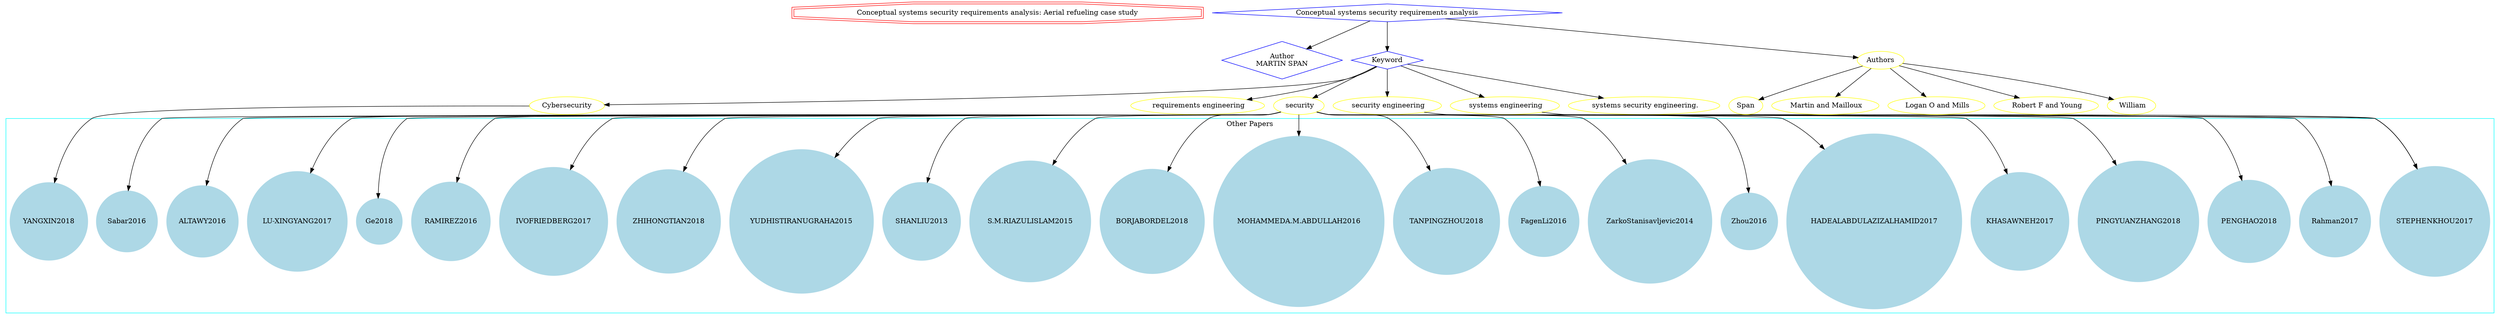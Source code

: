 strict digraph mind_map45 {
	node [color=red shape=doubleoctagon]
	"Conceptual systems security requirements analysis: Aerial refueling case study"
	node [color=blue shape=diamond]
	"Author
MARTIN SPAN"
	Keyword
	"Conceptual systems security requirements analysis":" Aerial refueling case study" -> "Author
MARTIN SPAN"
	"Conceptual systems security requirements analysis":" Aerial refueling case study" -> Keyword
	node [color=yellow shape=ellipse]
	Cybersecurity
	Keyword -> Cybersecurity
	" requirements engineering"
	Keyword -> " requirements engineering"
	" security"
	Keyword -> " security"
	" security engineering"
	Keyword -> " security engineering"
	" systems engineering"
	Keyword -> " systems engineering"
	" systems security engineering."
	Keyword -> " systems security engineering."
	subgraph cluster_0 {
		node [style=filled]
		node [color=lightblue shape=circle]
		label="Other Papers"
		color=cyan
		PENGHAO2018
		PINGYUANZHANG2018
		KHASAWNEH2017
		HADEALABDULAZIZALHAMID2017
		Zhou2016
		ZarkoStanisavljevic2014
		FagenLi2016
		TANPINGZHOU2018
		"MOHAMMEDA.M.ABDULLAH2016"
		YANGXIN2018
		BORJABORDEL2018
		"S.M.RIAZULISLAM2015"
		SHANLIU2013
		YUDHISTIRANUGRAHA2015
		ZHIHONGTIAN2018
		IVOFRIEDBERG2017
		RAMIREZ2016
		Ge2018
		"LU-XINGYANG2017"
		ALTAWY2016
		STEPHENKHOU2017
		Rahman2017
		Sabar2016
	}
	Cybersecurity -> YANGXIN2018
	" security" -> PENGHAO2018
	" security" -> PENGHAO2018
	" security" -> PENGHAO2018
	" security" -> PINGYUANZHANG2018
	" security" -> KHASAWNEH2017
	" security" -> HADEALABDULAZIZALHAMID2017
	" security" -> Zhou2016
	" security" -> ZarkoStanisavljevic2014
	" security" -> ZarkoStanisavljevic2014
	" security" -> FagenLi2016
	" security" -> TANPINGZHOU2018
	" security" -> "MOHAMMEDA.M.ABDULLAH2016"
	" security" -> "MOHAMMEDA.M.ABDULLAH2016"
	" security" -> BORJABORDEL2018
	" security" -> "S.M.RIAZULISLAM2015"
	" security" -> SHANLIU2013
	" security" -> YUDHISTIRANUGRAHA2015
	" security" -> ZHIHONGTIAN2018
	" security" -> IVOFRIEDBERG2017
	" security" -> IVOFRIEDBERG2017
	" security" -> IVOFRIEDBERG2017
	" security" -> RAMIREZ2016
	" security" -> RAMIREZ2016
	" security" -> Ge2018
	" security" -> "LU-XINGYANG2017"
	" security" -> ALTAWY2016
	" security" -> STEPHENKHOU2017
	" security" -> STEPHENKHOU2017
	" security" -> Rahman2017
	" security" -> Rahman2017
	" security" -> Sabar2016
	" security engineering" -> STEPHENKHOU2017
	" security engineering" -> STEPHENKHOU2017
	" systems engineering" -> STEPHENKHOU2017
	"Conceptual systems security requirements analysis":" Aerial refueling case study" -> Authors
	Authors -> Span
	Authors -> " Martin and Mailloux"
	Authors -> " Logan O and Mills"
	Authors -> " Robert F and Young"
	Authors -> " William"
}
